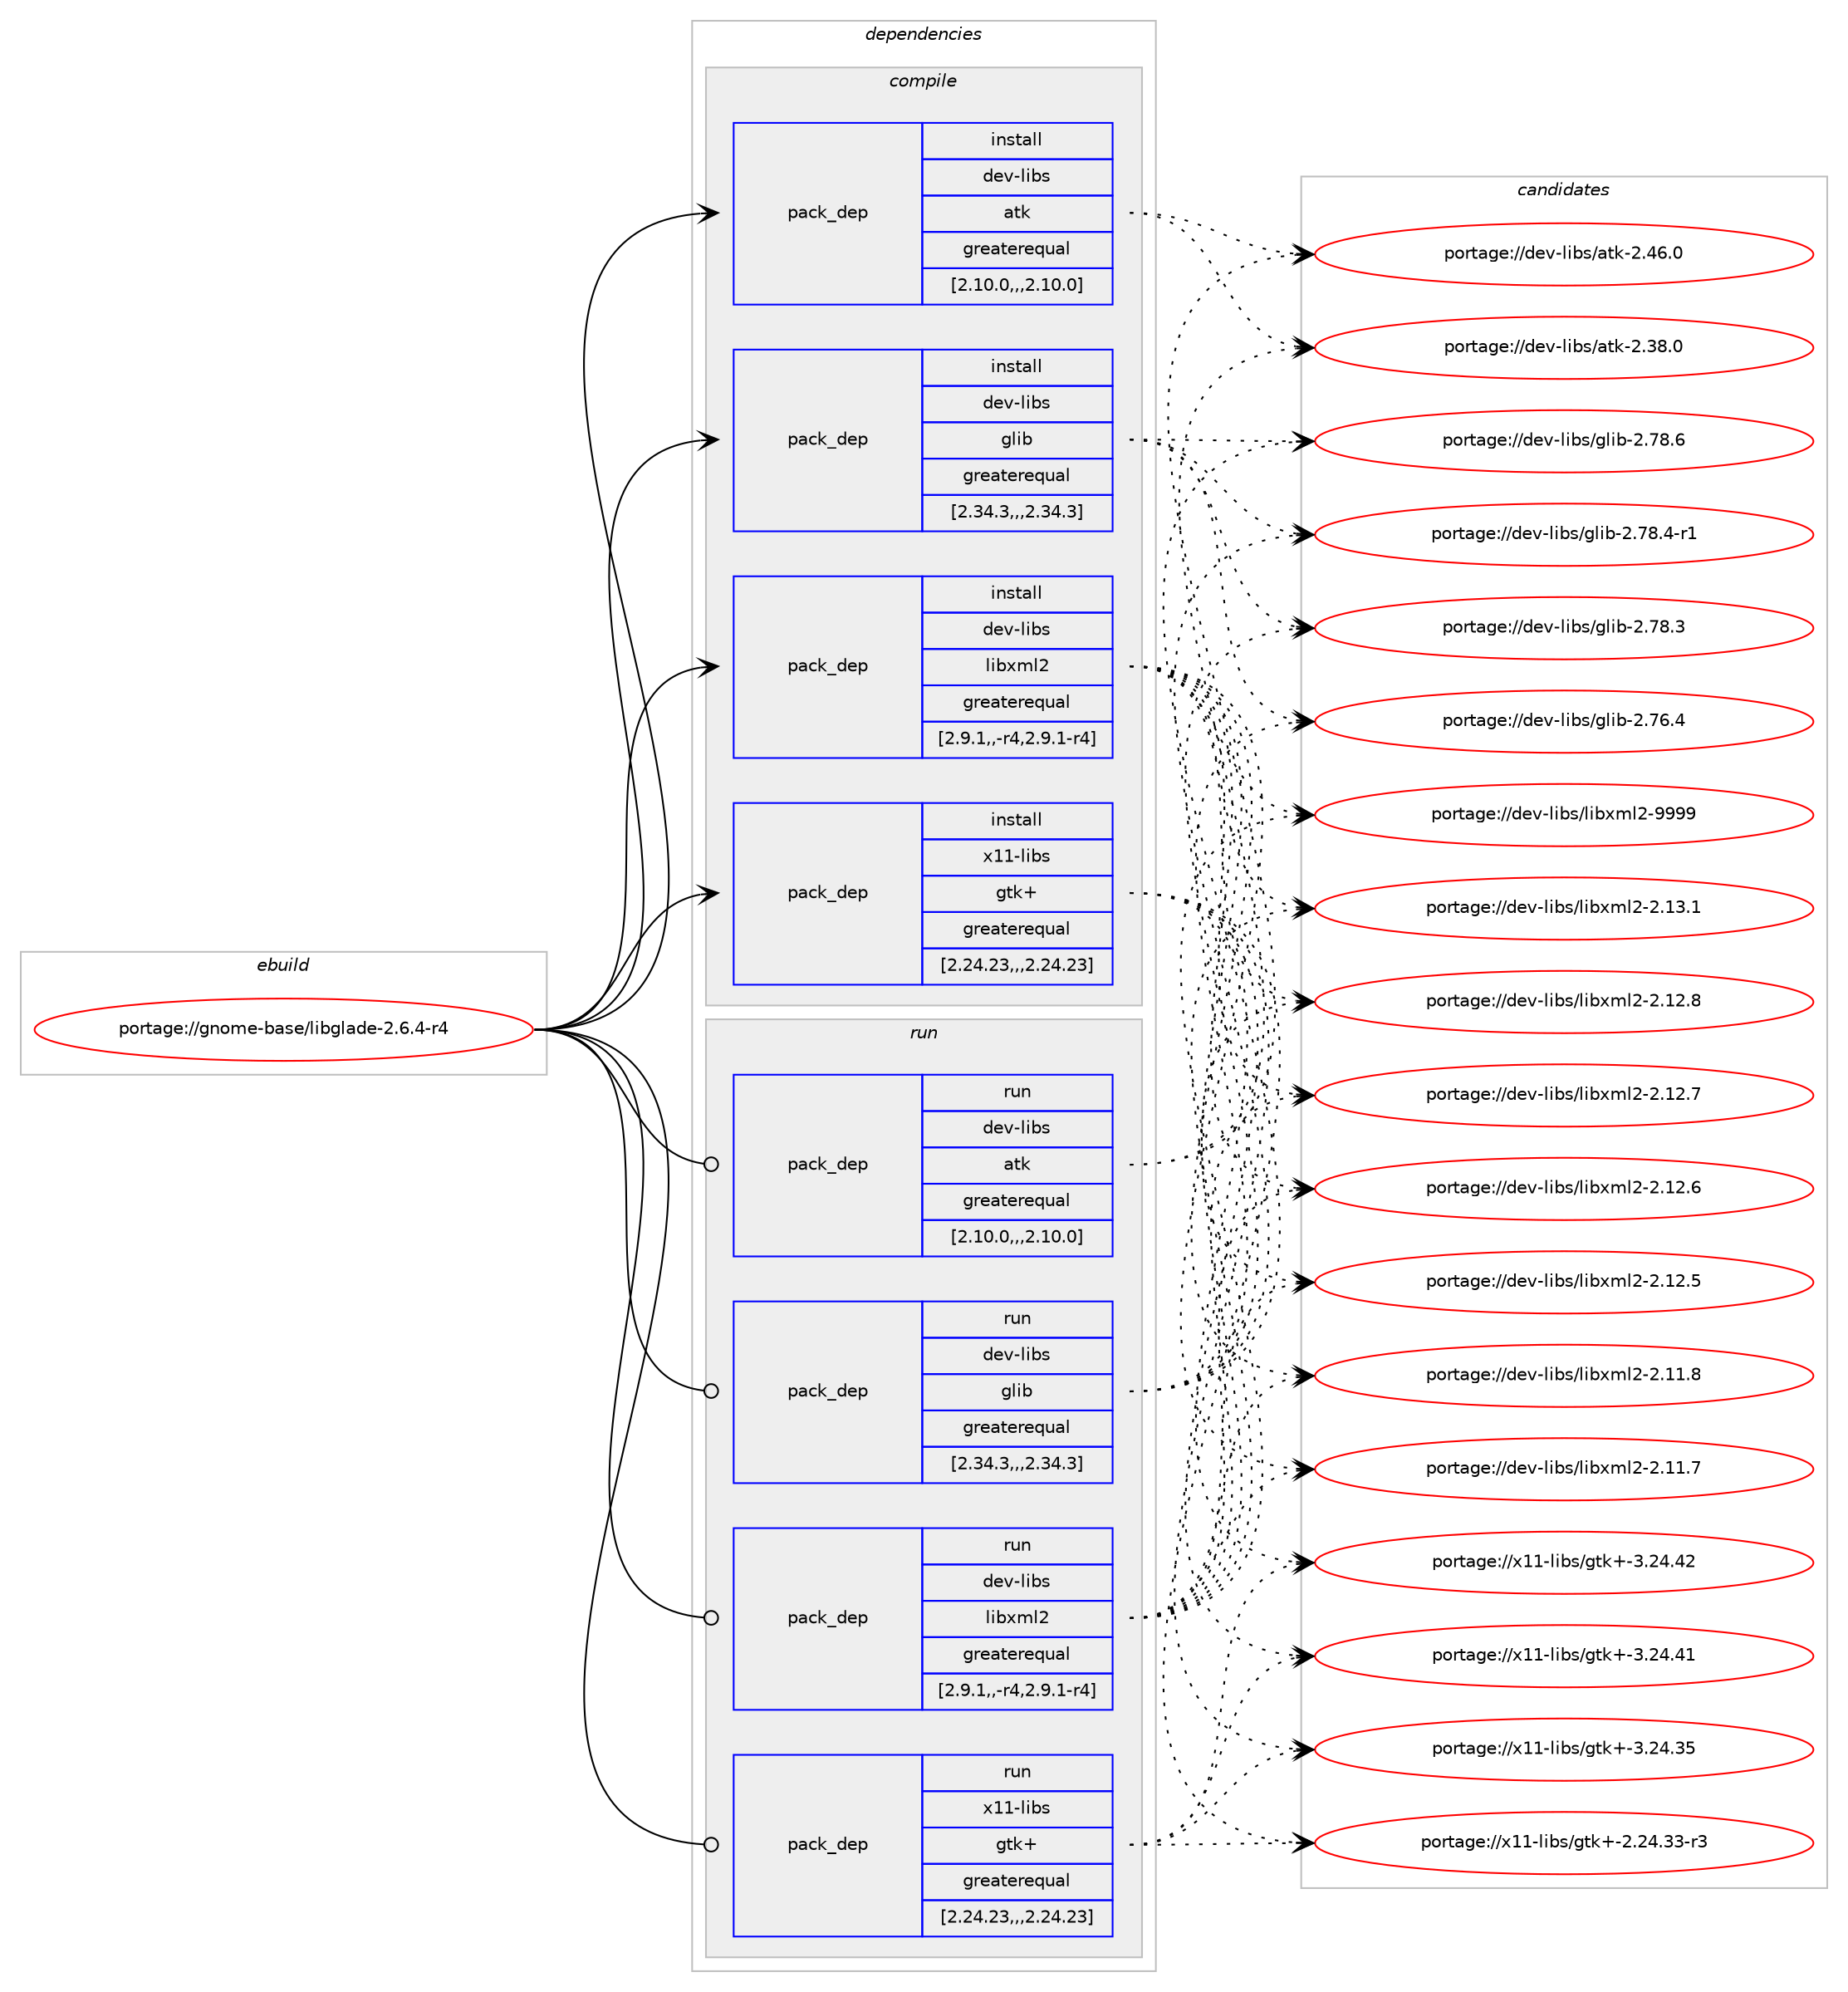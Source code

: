 digraph prolog {

# *************
# Graph options
# *************

newrank=true;
concentrate=true;
compound=true;
graph [rankdir=LR,fontname=Helvetica,fontsize=10,ranksep=1.5];#, ranksep=2.5, nodesep=0.2];
edge  [arrowhead=vee];
node  [fontname=Helvetica,fontsize=10];

# **********
# The ebuild
# **********

subgraph cluster_leftcol {
color=gray;
rank=same;
label=<<i>ebuild</i>>;
id [label="portage://gnome-base/libglade-2.6.4-r4", color=red, width=4, href="../gnome-base/libglade-2.6.4-r4.svg"];
}

# ****************
# The dependencies
# ****************

subgraph cluster_midcol {
color=gray;
label=<<i>dependencies</i>>;
subgraph cluster_compile {
fillcolor="#eeeeee";
style=filled;
label=<<i>compile</i>>;
subgraph pack170364 {
dependency236939 [label=<<TABLE BORDER="0" CELLBORDER="1" CELLSPACING="0" CELLPADDING="4" WIDTH="220"><TR><TD ROWSPAN="6" CELLPADDING="30">pack_dep</TD></TR><TR><TD WIDTH="110">install</TD></TR><TR><TD>dev-libs</TD></TR><TR><TD>atk</TD></TR><TR><TD>greaterequal</TD></TR><TR><TD>[2.10.0,,,2.10.0]</TD></TR></TABLE>>, shape=none, color=blue];
}
id:e -> dependency236939:w [weight=20,style="solid",arrowhead="vee"];
subgraph pack170365 {
dependency236940 [label=<<TABLE BORDER="0" CELLBORDER="1" CELLSPACING="0" CELLPADDING="4" WIDTH="220"><TR><TD ROWSPAN="6" CELLPADDING="30">pack_dep</TD></TR><TR><TD WIDTH="110">install</TD></TR><TR><TD>dev-libs</TD></TR><TR><TD>glib</TD></TR><TR><TD>greaterequal</TD></TR><TR><TD>[2.34.3,,,2.34.3]</TD></TR></TABLE>>, shape=none, color=blue];
}
id:e -> dependency236940:w [weight=20,style="solid",arrowhead="vee"];
subgraph pack170366 {
dependency236941 [label=<<TABLE BORDER="0" CELLBORDER="1" CELLSPACING="0" CELLPADDING="4" WIDTH="220"><TR><TD ROWSPAN="6" CELLPADDING="30">pack_dep</TD></TR><TR><TD WIDTH="110">install</TD></TR><TR><TD>dev-libs</TD></TR><TR><TD>libxml2</TD></TR><TR><TD>greaterequal</TD></TR><TR><TD>[2.9.1,,-r4,2.9.1-r4]</TD></TR></TABLE>>, shape=none, color=blue];
}
id:e -> dependency236941:w [weight=20,style="solid",arrowhead="vee"];
subgraph pack170367 {
dependency236942 [label=<<TABLE BORDER="0" CELLBORDER="1" CELLSPACING="0" CELLPADDING="4" WIDTH="220"><TR><TD ROWSPAN="6" CELLPADDING="30">pack_dep</TD></TR><TR><TD WIDTH="110">install</TD></TR><TR><TD>x11-libs</TD></TR><TR><TD>gtk+</TD></TR><TR><TD>greaterequal</TD></TR><TR><TD>[2.24.23,,,2.24.23]</TD></TR></TABLE>>, shape=none, color=blue];
}
id:e -> dependency236942:w [weight=20,style="solid",arrowhead="vee"];
}
subgraph cluster_compileandrun {
fillcolor="#eeeeee";
style=filled;
label=<<i>compile and run</i>>;
}
subgraph cluster_run {
fillcolor="#eeeeee";
style=filled;
label=<<i>run</i>>;
subgraph pack170368 {
dependency236943 [label=<<TABLE BORDER="0" CELLBORDER="1" CELLSPACING="0" CELLPADDING="4" WIDTH="220"><TR><TD ROWSPAN="6" CELLPADDING="30">pack_dep</TD></TR><TR><TD WIDTH="110">run</TD></TR><TR><TD>dev-libs</TD></TR><TR><TD>atk</TD></TR><TR><TD>greaterequal</TD></TR><TR><TD>[2.10.0,,,2.10.0]</TD></TR></TABLE>>, shape=none, color=blue];
}
id:e -> dependency236943:w [weight=20,style="solid",arrowhead="odot"];
subgraph pack170369 {
dependency236944 [label=<<TABLE BORDER="0" CELLBORDER="1" CELLSPACING="0" CELLPADDING="4" WIDTH="220"><TR><TD ROWSPAN="6" CELLPADDING="30">pack_dep</TD></TR><TR><TD WIDTH="110">run</TD></TR><TR><TD>dev-libs</TD></TR><TR><TD>glib</TD></TR><TR><TD>greaterequal</TD></TR><TR><TD>[2.34.3,,,2.34.3]</TD></TR></TABLE>>, shape=none, color=blue];
}
id:e -> dependency236944:w [weight=20,style="solid",arrowhead="odot"];
subgraph pack170370 {
dependency236945 [label=<<TABLE BORDER="0" CELLBORDER="1" CELLSPACING="0" CELLPADDING="4" WIDTH="220"><TR><TD ROWSPAN="6" CELLPADDING="30">pack_dep</TD></TR><TR><TD WIDTH="110">run</TD></TR><TR><TD>dev-libs</TD></TR><TR><TD>libxml2</TD></TR><TR><TD>greaterequal</TD></TR><TR><TD>[2.9.1,,-r4,2.9.1-r4]</TD></TR></TABLE>>, shape=none, color=blue];
}
id:e -> dependency236945:w [weight=20,style="solid",arrowhead="odot"];
subgraph pack170371 {
dependency236946 [label=<<TABLE BORDER="0" CELLBORDER="1" CELLSPACING="0" CELLPADDING="4" WIDTH="220"><TR><TD ROWSPAN="6" CELLPADDING="30">pack_dep</TD></TR><TR><TD WIDTH="110">run</TD></TR><TR><TD>x11-libs</TD></TR><TR><TD>gtk+</TD></TR><TR><TD>greaterequal</TD></TR><TR><TD>[2.24.23,,,2.24.23]</TD></TR></TABLE>>, shape=none, color=blue];
}
id:e -> dependency236946:w [weight=20,style="solid",arrowhead="odot"];
}
}

# **************
# The candidates
# **************

subgraph cluster_choices {
rank=same;
color=gray;
label=<<i>candidates</i>>;

subgraph choice170364 {
color=black;
nodesep=1;
choice1001011184510810598115479711610745504652544648 [label="portage://dev-libs/atk-2.46.0", color=red, width=4,href="../dev-libs/atk-2.46.0.svg"];
choice1001011184510810598115479711610745504651564648 [label="portage://dev-libs/atk-2.38.0", color=red, width=4,href="../dev-libs/atk-2.38.0.svg"];
dependency236939:e -> choice1001011184510810598115479711610745504652544648:w [style=dotted,weight="100"];
dependency236939:e -> choice1001011184510810598115479711610745504651564648:w [style=dotted,weight="100"];
}
subgraph choice170365 {
color=black;
nodesep=1;
choice1001011184510810598115471031081059845504655564654 [label="portage://dev-libs/glib-2.78.6", color=red, width=4,href="../dev-libs/glib-2.78.6.svg"];
choice10010111845108105981154710310810598455046555646524511449 [label="portage://dev-libs/glib-2.78.4-r1", color=red, width=4,href="../dev-libs/glib-2.78.4-r1.svg"];
choice1001011184510810598115471031081059845504655564651 [label="portage://dev-libs/glib-2.78.3", color=red, width=4,href="../dev-libs/glib-2.78.3.svg"];
choice1001011184510810598115471031081059845504655544652 [label="portage://dev-libs/glib-2.76.4", color=red, width=4,href="../dev-libs/glib-2.76.4.svg"];
dependency236940:e -> choice1001011184510810598115471031081059845504655564654:w [style=dotted,weight="100"];
dependency236940:e -> choice10010111845108105981154710310810598455046555646524511449:w [style=dotted,weight="100"];
dependency236940:e -> choice1001011184510810598115471031081059845504655564651:w [style=dotted,weight="100"];
dependency236940:e -> choice1001011184510810598115471031081059845504655544652:w [style=dotted,weight="100"];
}
subgraph choice170366 {
color=black;
nodesep=1;
choice10010111845108105981154710810598120109108504557575757 [label="portage://dev-libs/libxml2-9999", color=red, width=4,href="../dev-libs/libxml2-9999.svg"];
choice100101118451081059811547108105981201091085045504649514649 [label="portage://dev-libs/libxml2-2.13.1", color=red, width=4,href="../dev-libs/libxml2-2.13.1.svg"];
choice100101118451081059811547108105981201091085045504649504656 [label="portage://dev-libs/libxml2-2.12.8", color=red, width=4,href="../dev-libs/libxml2-2.12.8.svg"];
choice100101118451081059811547108105981201091085045504649504655 [label="portage://dev-libs/libxml2-2.12.7", color=red, width=4,href="../dev-libs/libxml2-2.12.7.svg"];
choice100101118451081059811547108105981201091085045504649504654 [label="portage://dev-libs/libxml2-2.12.6", color=red, width=4,href="../dev-libs/libxml2-2.12.6.svg"];
choice100101118451081059811547108105981201091085045504649504653 [label="portage://dev-libs/libxml2-2.12.5", color=red, width=4,href="../dev-libs/libxml2-2.12.5.svg"];
choice100101118451081059811547108105981201091085045504649494656 [label="portage://dev-libs/libxml2-2.11.8", color=red, width=4,href="../dev-libs/libxml2-2.11.8.svg"];
choice100101118451081059811547108105981201091085045504649494655 [label="portage://dev-libs/libxml2-2.11.7", color=red, width=4,href="../dev-libs/libxml2-2.11.7.svg"];
dependency236941:e -> choice10010111845108105981154710810598120109108504557575757:w [style=dotted,weight="100"];
dependency236941:e -> choice100101118451081059811547108105981201091085045504649514649:w [style=dotted,weight="100"];
dependency236941:e -> choice100101118451081059811547108105981201091085045504649504656:w [style=dotted,weight="100"];
dependency236941:e -> choice100101118451081059811547108105981201091085045504649504655:w [style=dotted,weight="100"];
dependency236941:e -> choice100101118451081059811547108105981201091085045504649504654:w [style=dotted,weight="100"];
dependency236941:e -> choice100101118451081059811547108105981201091085045504649504653:w [style=dotted,weight="100"];
dependency236941:e -> choice100101118451081059811547108105981201091085045504649494656:w [style=dotted,weight="100"];
dependency236941:e -> choice100101118451081059811547108105981201091085045504649494655:w [style=dotted,weight="100"];
}
subgraph choice170367 {
color=black;
nodesep=1;
choice1204949451081059811547103116107434551465052465250 [label="portage://x11-libs/gtk+-3.24.42", color=red, width=4,href="../x11-libs/gtk+-3.24.42.svg"];
choice1204949451081059811547103116107434551465052465249 [label="portage://x11-libs/gtk+-3.24.41", color=red, width=4,href="../x11-libs/gtk+-3.24.41.svg"];
choice1204949451081059811547103116107434551465052465153 [label="portage://x11-libs/gtk+-3.24.35", color=red, width=4,href="../x11-libs/gtk+-3.24.35.svg"];
choice12049494510810598115471031161074345504650524651514511451 [label="portage://x11-libs/gtk+-2.24.33-r3", color=red, width=4,href="../x11-libs/gtk+-2.24.33-r3.svg"];
dependency236942:e -> choice1204949451081059811547103116107434551465052465250:w [style=dotted,weight="100"];
dependency236942:e -> choice1204949451081059811547103116107434551465052465249:w [style=dotted,weight="100"];
dependency236942:e -> choice1204949451081059811547103116107434551465052465153:w [style=dotted,weight="100"];
dependency236942:e -> choice12049494510810598115471031161074345504650524651514511451:w [style=dotted,weight="100"];
}
subgraph choice170368 {
color=black;
nodesep=1;
choice1001011184510810598115479711610745504652544648 [label="portage://dev-libs/atk-2.46.0", color=red, width=4,href="../dev-libs/atk-2.46.0.svg"];
choice1001011184510810598115479711610745504651564648 [label="portage://dev-libs/atk-2.38.0", color=red, width=4,href="../dev-libs/atk-2.38.0.svg"];
dependency236943:e -> choice1001011184510810598115479711610745504652544648:w [style=dotted,weight="100"];
dependency236943:e -> choice1001011184510810598115479711610745504651564648:w [style=dotted,weight="100"];
}
subgraph choice170369 {
color=black;
nodesep=1;
choice1001011184510810598115471031081059845504655564654 [label="portage://dev-libs/glib-2.78.6", color=red, width=4,href="../dev-libs/glib-2.78.6.svg"];
choice10010111845108105981154710310810598455046555646524511449 [label="portage://dev-libs/glib-2.78.4-r1", color=red, width=4,href="../dev-libs/glib-2.78.4-r1.svg"];
choice1001011184510810598115471031081059845504655564651 [label="portage://dev-libs/glib-2.78.3", color=red, width=4,href="../dev-libs/glib-2.78.3.svg"];
choice1001011184510810598115471031081059845504655544652 [label="portage://dev-libs/glib-2.76.4", color=red, width=4,href="../dev-libs/glib-2.76.4.svg"];
dependency236944:e -> choice1001011184510810598115471031081059845504655564654:w [style=dotted,weight="100"];
dependency236944:e -> choice10010111845108105981154710310810598455046555646524511449:w [style=dotted,weight="100"];
dependency236944:e -> choice1001011184510810598115471031081059845504655564651:w [style=dotted,weight="100"];
dependency236944:e -> choice1001011184510810598115471031081059845504655544652:w [style=dotted,weight="100"];
}
subgraph choice170370 {
color=black;
nodesep=1;
choice10010111845108105981154710810598120109108504557575757 [label="portage://dev-libs/libxml2-9999", color=red, width=4,href="../dev-libs/libxml2-9999.svg"];
choice100101118451081059811547108105981201091085045504649514649 [label="portage://dev-libs/libxml2-2.13.1", color=red, width=4,href="../dev-libs/libxml2-2.13.1.svg"];
choice100101118451081059811547108105981201091085045504649504656 [label="portage://dev-libs/libxml2-2.12.8", color=red, width=4,href="../dev-libs/libxml2-2.12.8.svg"];
choice100101118451081059811547108105981201091085045504649504655 [label="portage://dev-libs/libxml2-2.12.7", color=red, width=4,href="../dev-libs/libxml2-2.12.7.svg"];
choice100101118451081059811547108105981201091085045504649504654 [label="portage://dev-libs/libxml2-2.12.6", color=red, width=4,href="../dev-libs/libxml2-2.12.6.svg"];
choice100101118451081059811547108105981201091085045504649504653 [label="portage://dev-libs/libxml2-2.12.5", color=red, width=4,href="../dev-libs/libxml2-2.12.5.svg"];
choice100101118451081059811547108105981201091085045504649494656 [label="portage://dev-libs/libxml2-2.11.8", color=red, width=4,href="../dev-libs/libxml2-2.11.8.svg"];
choice100101118451081059811547108105981201091085045504649494655 [label="portage://dev-libs/libxml2-2.11.7", color=red, width=4,href="../dev-libs/libxml2-2.11.7.svg"];
dependency236945:e -> choice10010111845108105981154710810598120109108504557575757:w [style=dotted,weight="100"];
dependency236945:e -> choice100101118451081059811547108105981201091085045504649514649:w [style=dotted,weight="100"];
dependency236945:e -> choice100101118451081059811547108105981201091085045504649504656:w [style=dotted,weight="100"];
dependency236945:e -> choice100101118451081059811547108105981201091085045504649504655:w [style=dotted,weight="100"];
dependency236945:e -> choice100101118451081059811547108105981201091085045504649504654:w [style=dotted,weight="100"];
dependency236945:e -> choice100101118451081059811547108105981201091085045504649504653:w [style=dotted,weight="100"];
dependency236945:e -> choice100101118451081059811547108105981201091085045504649494656:w [style=dotted,weight="100"];
dependency236945:e -> choice100101118451081059811547108105981201091085045504649494655:w [style=dotted,weight="100"];
}
subgraph choice170371 {
color=black;
nodesep=1;
choice1204949451081059811547103116107434551465052465250 [label="portage://x11-libs/gtk+-3.24.42", color=red, width=4,href="../x11-libs/gtk+-3.24.42.svg"];
choice1204949451081059811547103116107434551465052465249 [label="portage://x11-libs/gtk+-3.24.41", color=red, width=4,href="../x11-libs/gtk+-3.24.41.svg"];
choice1204949451081059811547103116107434551465052465153 [label="portage://x11-libs/gtk+-3.24.35", color=red, width=4,href="../x11-libs/gtk+-3.24.35.svg"];
choice12049494510810598115471031161074345504650524651514511451 [label="portage://x11-libs/gtk+-2.24.33-r3", color=red, width=4,href="../x11-libs/gtk+-2.24.33-r3.svg"];
dependency236946:e -> choice1204949451081059811547103116107434551465052465250:w [style=dotted,weight="100"];
dependency236946:e -> choice1204949451081059811547103116107434551465052465249:w [style=dotted,weight="100"];
dependency236946:e -> choice1204949451081059811547103116107434551465052465153:w [style=dotted,weight="100"];
dependency236946:e -> choice12049494510810598115471031161074345504650524651514511451:w [style=dotted,weight="100"];
}
}

}
